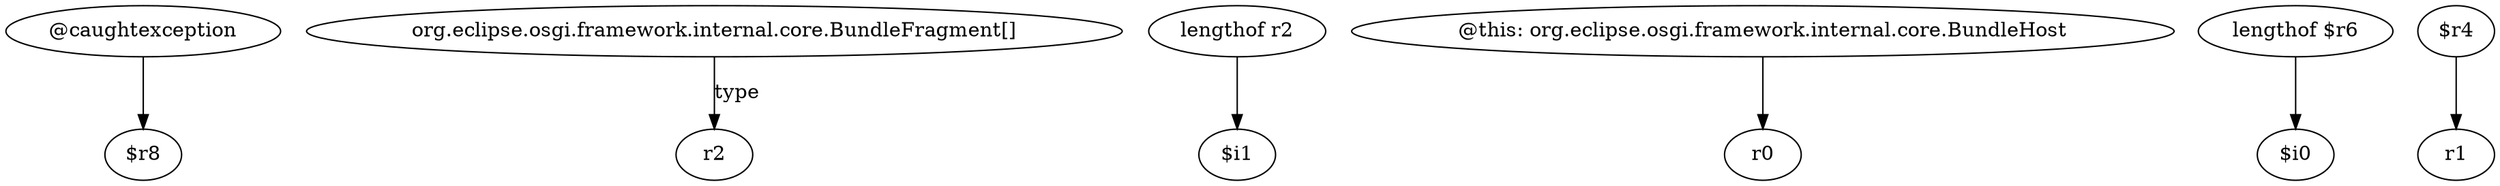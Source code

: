digraph g {
0[label="@caughtexception"]
1[label="$r8"]
0->1[label=""]
2[label="org.eclipse.osgi.framework.internal.core.BundleFragment[]"]
3[label="r2"]
2->3[label="type"]
4[label="lengthof r2"]
5[label="$i1"]
4->5[label=""]
6[label="@this: org.eclipse.osgi.framework.internal.core.BundleHost"]
7[label="r0"]
6->7[label=""]
8[label="lengthof $r6"]
9[label="$i0"]
8->9[label=""]
10[label="$r4"]
11[label="r1"]
10->11[label=""]
}
